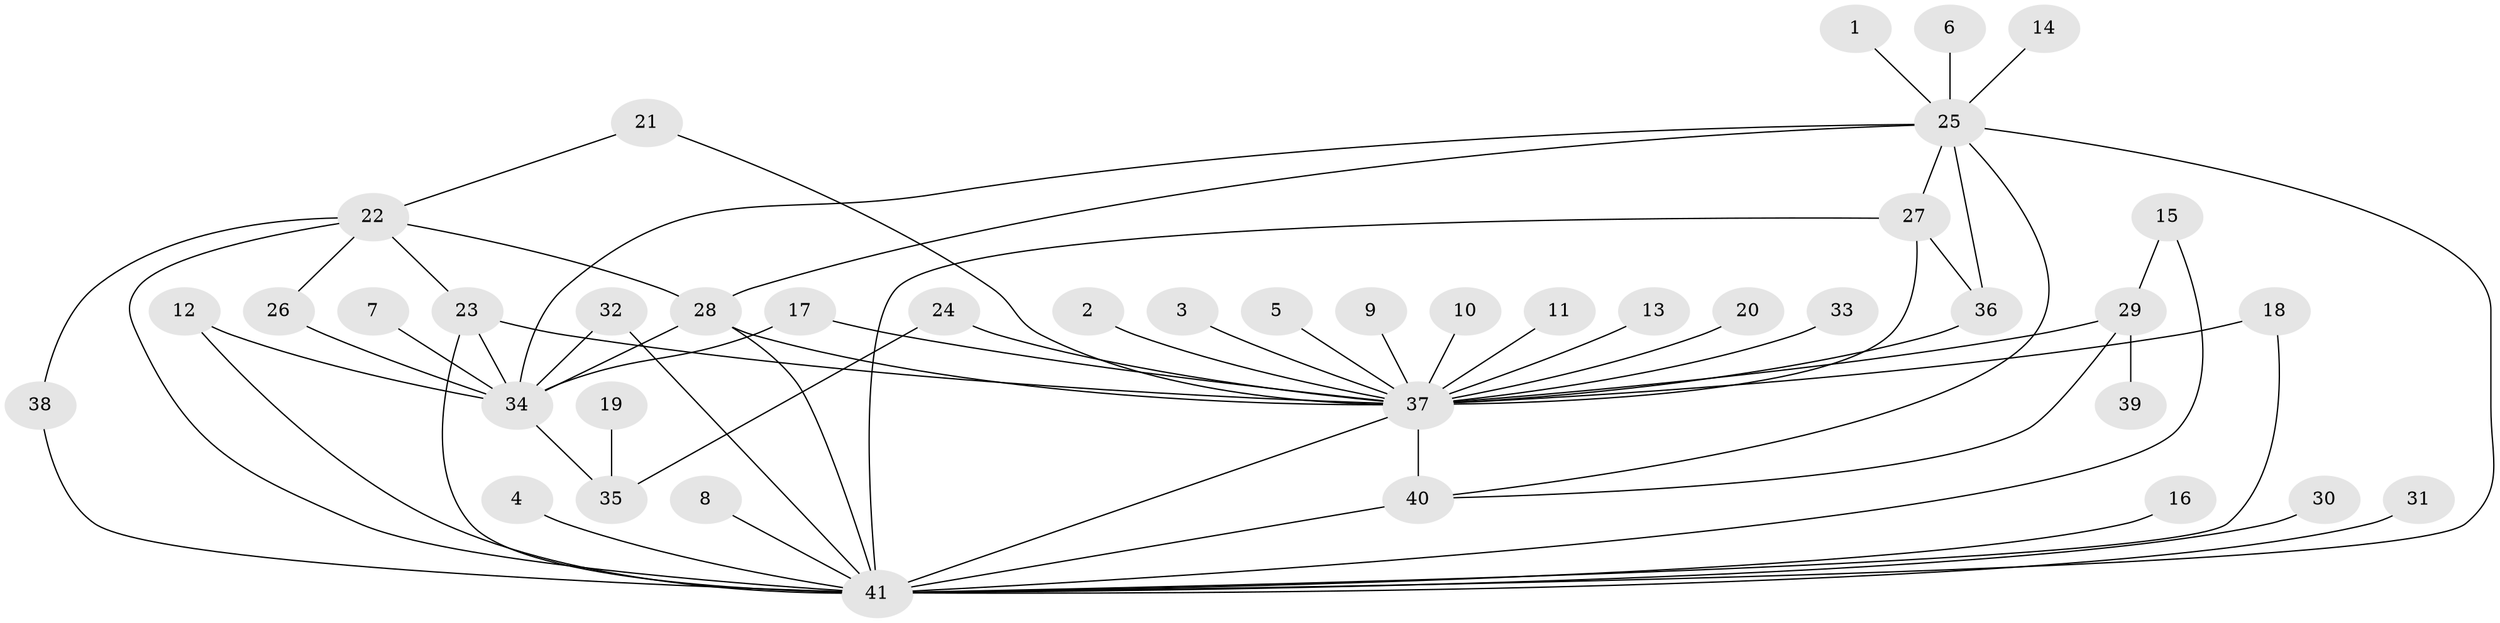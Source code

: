 // original degree distribution, {24: 0.007575757575757576, 11: 0.007575757575757576, 3: 0.12878787878787878, 26: 0.007575757575757576, 2: 0.19696969696969696, 4: 0.05303030303030303, 14: 0.015151515151515152, 7: 0.022727272727272728, 1: 0.553030303030303, 6: 0.007575757575757576}
// Generated by graph-tools (version 1.1) at 2025/36/03/04/25 23:36:52]
// undirected, 41 vertices, 63 edges
graph export_dot {
  node [color=gray90,style=filled];
  1;
  2;
  3;
  4;
  5;
  6;
  7;
  8;
  9;
  10;
  11;
  12;
  13;
  14;
  15;
  16;
  17;
  18;
  19;
  20;
  21;
  22;
  23;
  24;
  25;
  26;
  27;
  28;
  29;
  30;
  31;
  32;
  33;
  34;
  35;
  36;
  37;
  38;
  39;
  40;
  41;
  1 -- 25 [weight=1.0];
  2 -- 37 [weight=1.0];
  3 -- 37 [weight=1.0];
  4 -- 41 [weight=1.0];
  5 -- 37 [weight=1.0];
  6 -- 25 [weight=1.0];
  7 -- 34 [weight=1.0];
  8 -- 41 [weight=1.0];
  9 -- 37 [weight=1.0];
  10 -- 37 [weight=1.0];
  11 -- 37 [weight=1.0];
  12 -- 34 [weight=1.0];
  12 -- 41 [weight=1.0];
  13 -- 37 [weight=1.0];
  14 -- 25 [weight=1.0];
  15 -- 29 [weight=1.0];
  15 -- 41 [weight=1.0];
  16 -- 41 [weight=1.0];
  17 -- 34 [weight=1.0];
  17 -- 37 [weight=1.0];
  18 -- 37 [weight=1.0];
  18 -- 41 [weight=1.0];
  19 -- 35 [weight=1.0];
  20 -- 37 [weight=1.0];
  21 -- 22 [weight=1.0];
  21 -- 37 [weight=1.0];
  22 -- 23 [weight=1.0];
  22 -- 26 [weight=1.0];
  22 -- 28 [weight=1.0];
  22 -- 38 [weight=1.0];
  22 -- 41 [weight=1.0];
  23 -- 34 [weight=1.0];
  23 -- 37 [weight=1.0];
  23 -- 41 [weight=1.0];
  24 -- 35 [weight=1.0];
  24 -- 37 [weight=1.0];
  25 -- 27 [weight=1.0];
  25 -- 28 [weight=1.0];
  25 -- 34 [weight=1.0];
  25 -- 36 [weight=1.0];
  25 -- 40 [weight=1.0];
  25 -- 41 [weight=1.0];
  26 -- 34 [weight=2.0];
  27 -- 36 [weight=1.0];
  27 -- 37 [weight=1.0];
  27 -- 41 [weight=1.0];
  28 -- 34 [weight=1.0];
  28 -- 37 [weight=1.0];
  28 -- 41 [weight=1.0];
  29 -- 37 [weight=1.0];
  29 -- 39 [weight=1.0];
  29 -- 40 [weight=1.0];
  30 -- 41 [weight=1.0];
  31 -- 41 [weight=1.0];
  32 -- 34 [weight=1.0];
  32 -- 41 [weight=1.0];
  33 -- 37 [weight=1.0];
  34 -- 35 [weight=1.0];
  36 -- 37 [weight=1.0];
  37 -- 40 [weight=2.0];
  37 -- 41 [weight=1.0];
  38 -- 41 [weight=1.0];
  40 -- 41 [weight=1.0];
}
